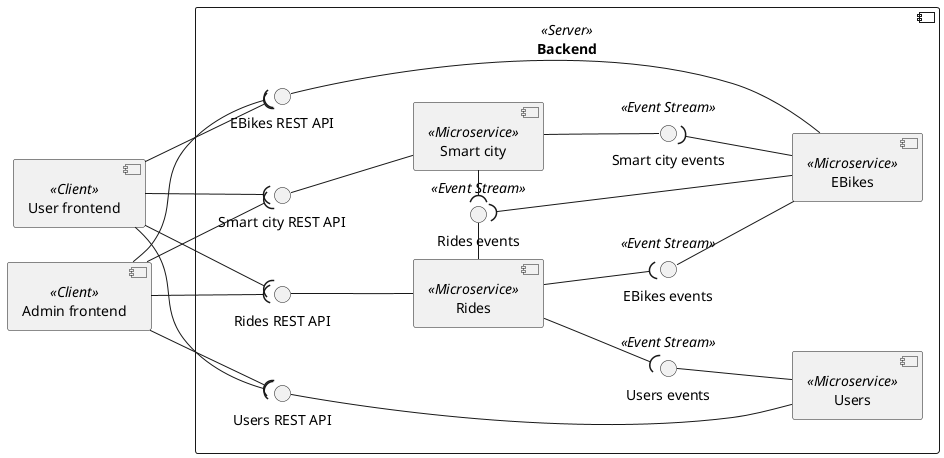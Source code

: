 @startuml components

left to right direction

component "User frontend" as UserFE <<Client>>
component "Admin frontend" as AdminFE <<Client>>

component Backend <<Server>> {

    component "Smart city" <<Microservice>> as SmartCity
    interface "Smart city REST API" as SmartCityAPI
    SmartCity -u-() SmartCityAPI
    interface "Smart city events" <<Event Stream>> as SmartCityES
    SmartCity --() SmartCityES

    component "EBikes" <<Microservice>> as EBikes
    interface "EBikes REST API" as EBikesAPI
    EBikes --u--() EBikesAPI
    interface "EBikes events" <<Event Stream>> as EBikesES
    EBikes -u-() EBikesES
    EBikes -u-( SmartCityES
    
    component "Users" <<Microservice>> as Users
    interface "Users REST API" as UsersAPI
    Users --u--() UsersAPI
    interface "Users events" <<Event Stream>> as UsersES
    Users -u-() UsersES

    component "Rides" <<Microservice>> as Rides
    interface "Rides REST API" as RidesAPI
    Rides -u-() RidesAPI
    interface "Rides events" <<Event Stream>> as RidesES
    Rides -r-() RidesES
    Rides -d-( UsersES
    Rides -d-( EBikesES

    EBikes -u-( RidesES
    SmartCity -l-( RidesES
}

UserFE --( RidesAPI
UserFE --( UsersAPI
UserFE --( EBikesAPI
UserFE --( SmartCityAPI
AdminFE --( RidesAPI
AdminFE --( UsersAPI
AdminFE --( EBikesAPI
AdminFE --( SmartCityAPI

@enduml